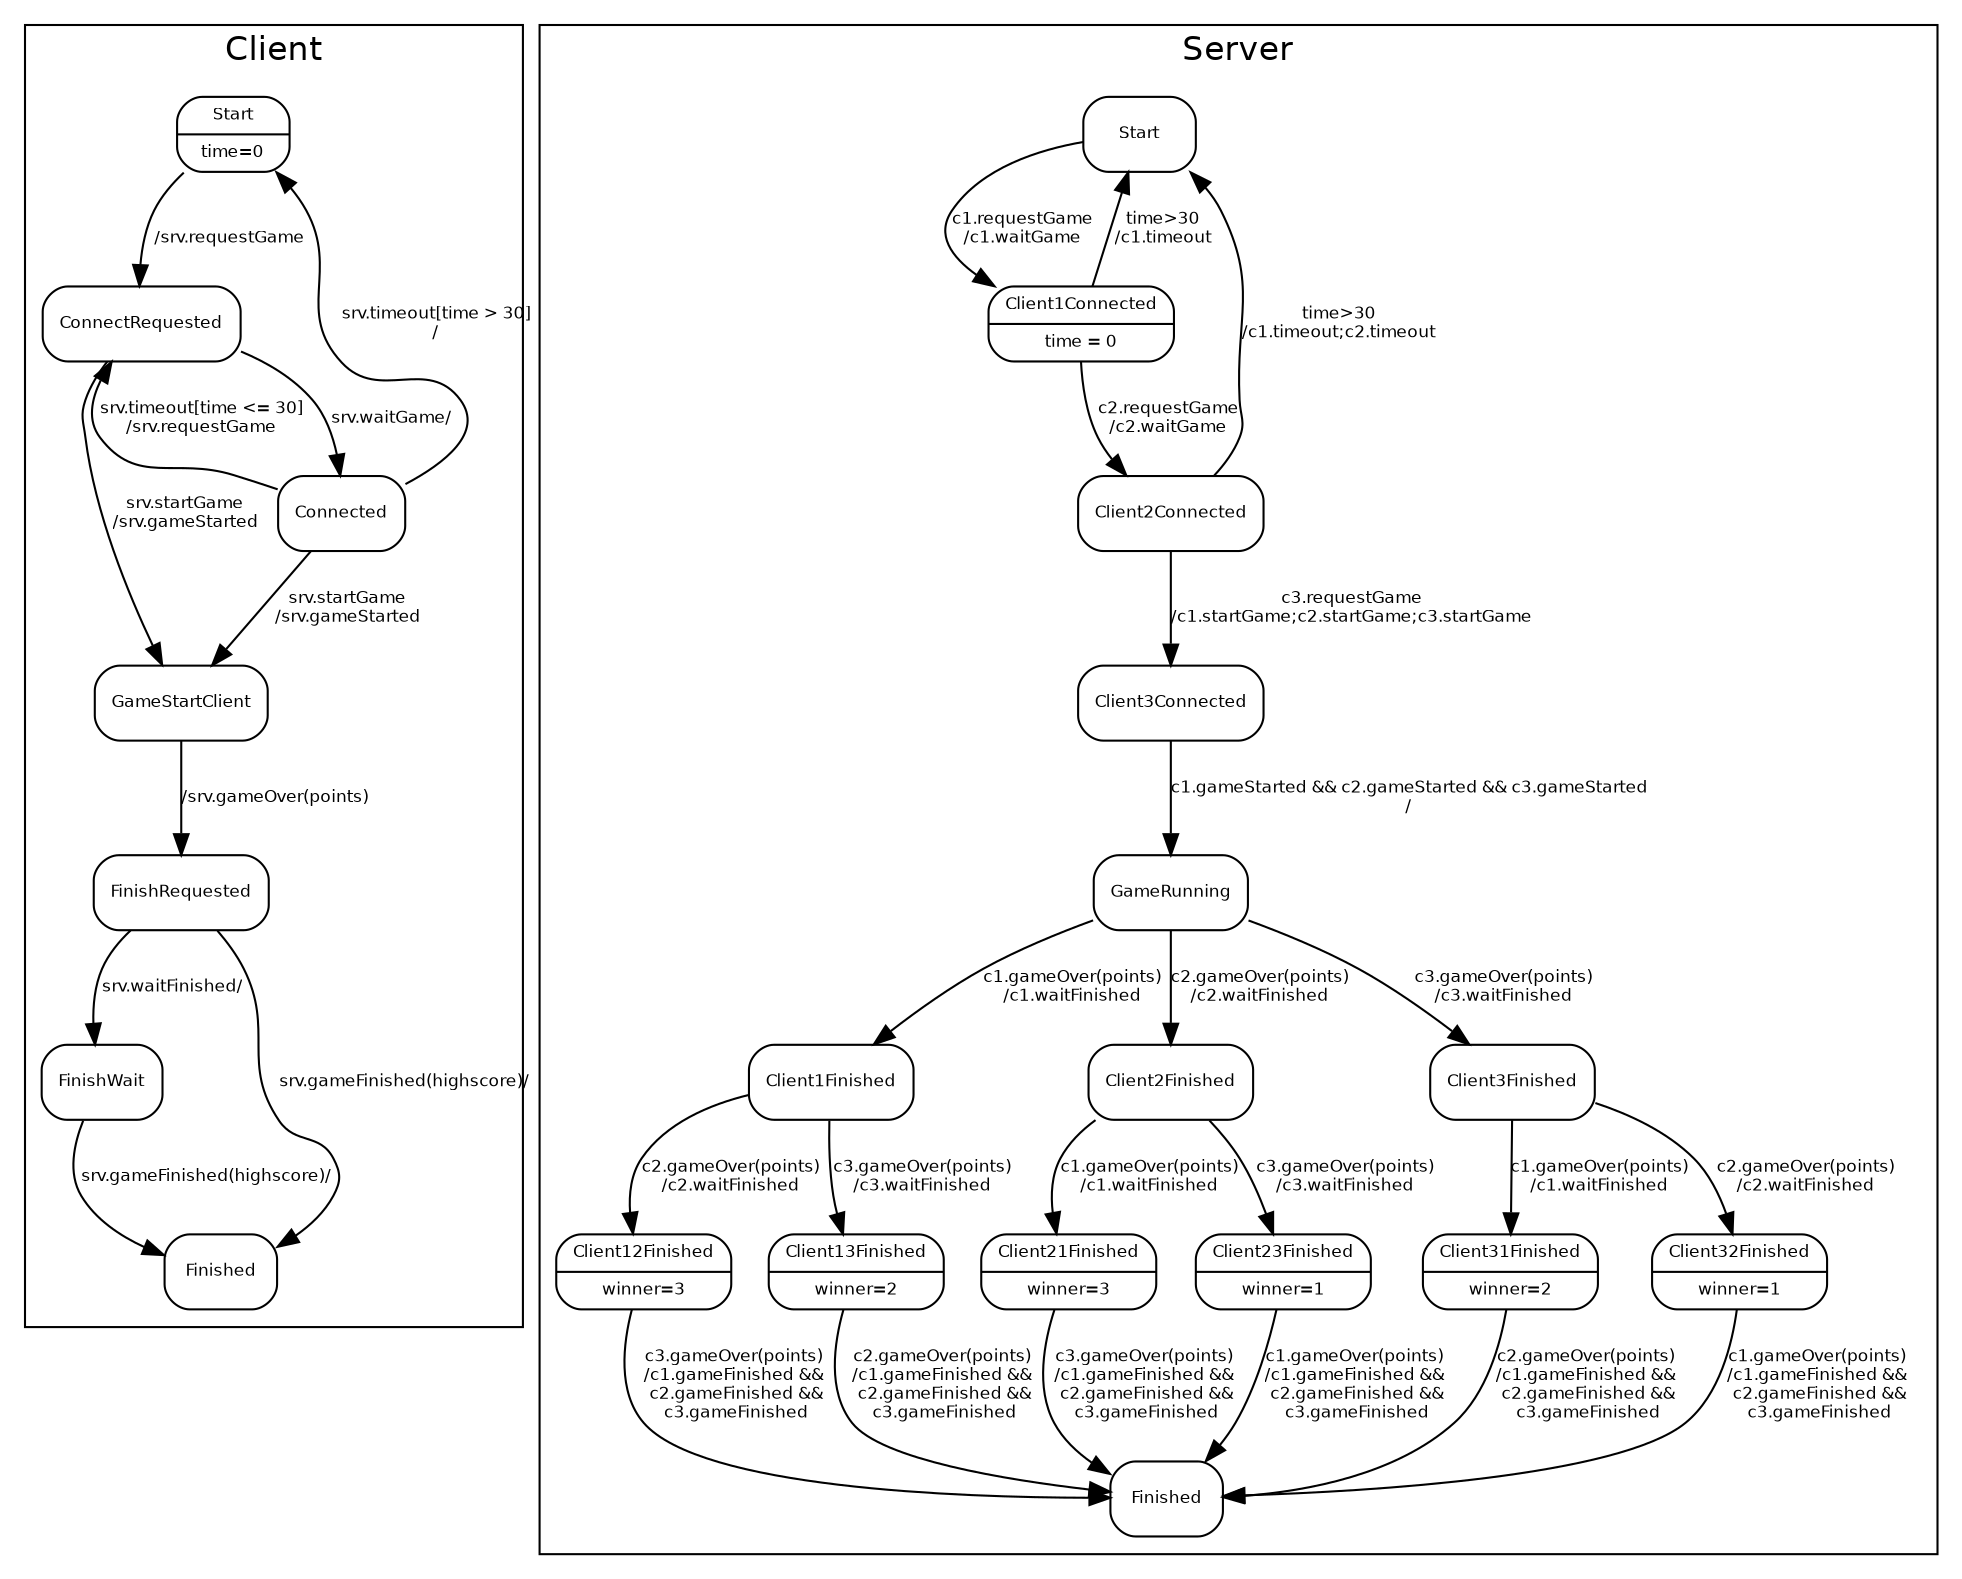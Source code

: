 digraph G {
    fontname = "Bitstream Vera Sans"
    fontsize = 8

    node [
        fontname = "Bitstream Vera Sans"
        fontsize = 8
        shape = "Mrecord"
    ]

    edge [
        fontname = "Bitstream Vera Sans"
        fontsize = 8
    ]

    subgraph cluster_client {
        label = "Client"
        fontsize = 16
        color = "black"
        StartClient [label = "{Start|time=0}"]
        ConnectRequested
        Connected
        GameStartClient
        FinishRequested
        FinishWait
        Finished

        StartClient->ConnectRequested [label = "\n/srv.requestGame"]
        ConnectRequested->Connected [label = "srv.waitGame/"]
        ConnectRequested->GameStartClient [label = "srv.startGame\n/srv.gameStarted"]
        Connected->GameStartClient [label = "srv.startGame\n/srv.gameStarted"]
        Connected->StartClient [label = "srv.timeout[time > 30]\n/"]  
        Connected->ConnectRequested[label = "srv.timeout[time <= 30]\n/srv.requestGame"]  
        GameStartClient->FinishRequested [label = "/srv.gameOver(points)"]
        FinishRequested->FinishWait [label = "srv.waitFinished/"]
        FinishWait->Finished [label = "srv.gameFinished(highscore)/"]
        FinishRequested->Finished [label = "srv.gameFinished(highscore)/"]
    }


    subgraph cluster_server {
        label = "Server"
        fontsize = 16
        color = "black"
        Start         
        Client1Connected [label = "{Client1Connected|time = 0}"]
        Client2Connected
        Client3Connected
        GameRunning
        Client1Finished
        Client2Finished
        Client3Finished
        Client12Finished [label = "{Client12Finished|winner=3}"]
        Client13Finished [label = "{Client13Finished|winner=2}"]
        Client21Finished [label = "{Client21Finished|winner=3}"]
        Client23Finished [label = "{Client23Finished|winner=1}"]
        Client31Finished [label = "{Client31Finished|winner=2}"]
        Client32Finished [label = "{Client32Finished|winner=1}"]
        ServerFinished [label = "Finished"]

        Start -> Client1Connected [label = "c1.requestGame\n/c1.waitGame"]
        Client1Connected -> Client2Connected [label = "c2.requestGame\n/c2.waitGame"]
        Client1Connected -> Start [label = "time>30\n/c1.timeout"]
        Client2Connected -> Client3Connected [label = "c3.requestGame\n/c1.startGame;c2.startGame;c3.startGame"]
        Client2Connected -> Start [label = "time>30\n/c1.timeout;c2.timeout"]
        Client3Connected -> GameRunning [label = "c1.gameStarted && c2.gameStarted && c3.gameStarted\n/"]
        GameRunning -> Client1Finished[label = "c1.gameOver(points)\n/c1.waitFinished"];
        GameRunning -> Client2Finished[label = "c2.gameOver(points)\n/c2.waitFinished"];
        GameRunning -> Client3Finished[label = "c3.gameOver(points)\n/c3.waitFinished"];

        Client1Finished -> Client12Finished[label ="c2.gameOver(points)\n/c2.waitFinished"];
        Client1Finished -> Client13Finished[label ="c3.gameOver(points)\n/c3.waitFinished"];
        Client2Finished -> Client21Finished[label ="c1.gameOver(points)\n/c1.waitFinished"];
        Client2Finished -> Client23Finished[label ="c3.gameOver(points)\n/c3.waitFinished"];
        Client3Finished -> Client31Finished[label ="c1.gameOver(points)\n/c1.waitFinished"];
        Client3Finished -> Client32Finished[label ="c2.gameOver(points)\n/c2.waitFinished"];

        Client12Finished -> ServerFinished[label = "c3.gameOver(points)\n/c1.gameFinished &&\n c2.gameFinished &&\n c3.gameFinished"];
        Client13Finished -> ServerFinished[label = "c2.gameOver(points)\n/c1.gameFinished &&\n c2.gameFinished &&\n c3.gameFinished"];
        Client21Finished -> ServerFinished[label = "c3.gameOver(points)\n/c1.gameFinished &&\n c2.gameFinished &&\n c3.gameFinished"];
        Client23Finished -> ServerFinished[label = "c1.gameOver(points)\n/c1.gameFinished &&\n c2.gameFinished &&\n c3.gameFinished"];
        Client31Finished -> ServerFinished[label = "c2.gameOver(points)\n/c1.gameFinished &&\n c2.gameFinished &&\n c3.gameFinished"];
        Client32Finished -> ServerFinished[label = "c1.gameOver(points)\n/c1.gameFinished &&\n c2.gameFinished &&\n c3.gameFinished"];


    }
}    
